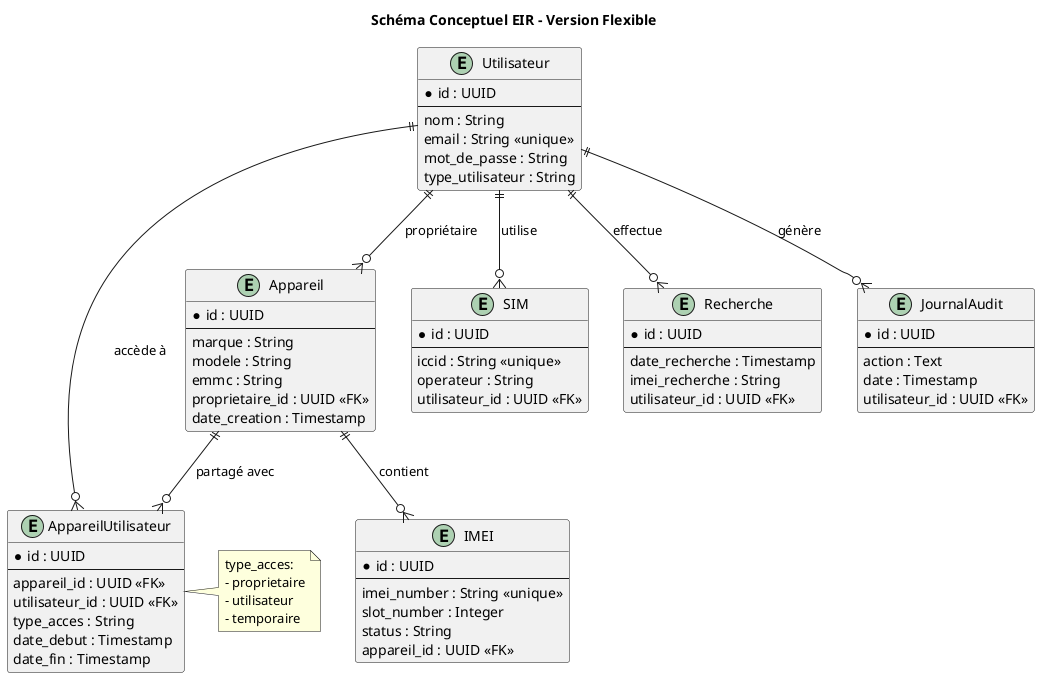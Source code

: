 @startuml
title Schéma Conceptuel EIR - Version Flexible

entity Utilisateur {
  *id : UUID
  --
  nom : String
  email : String <<unique>>
  mot_de_passe : String
  type_utilisateur : String
}

entity Appareil {
  *id : UUID
  --
  marque : String
  modele : String
  emmc : String
  proprietaire_id : UUID <<FK>>
  date_creation : Timestamp
}

entity IMEI {
  *id : UUID
  --
  imei_number : String <<unique>>
  slot_number : Integer
  status : String
  appareil_id : UUID <<FK>>
}

' Table de liaison pour partage d'appareils
entity AppareilUtilisateur {
  *id : UUID
  --
  appareil_id : UUID <<FK>>
  utilisateur_id : UUID <<FK>>
  type_acces : String
  date_debut : Timestamp
  date_fin : Timestamp
}

entity SIM {
  *id : UUID
  --
  iccid : String <<unique>>
  operateur : String
  utilisateur_id : UUID <<FK>>
}

entity Recherche {
  *id : UUID
  --
  date_recherche : Timestamp
  imei_recherche : String
  utilisateur_id : UUID <<FK>>
}

entity JournalAudit {
  *id : UUID
  --
  action : Text
  date : Timestamp
  utilisateur_id : UUID <<FK>>
}

' Relations
Utilisateur ||--o{ Appareil : "propriétaire"
Appareil ||--o{ IMEI : "contient"
Appareil ||--o{ AppareilUtilisateur : "partagé avec"
Utilisateur ||--o{ AppareilUtilisateur : "accède à"
Utilisateur ||--o{ SIM : "utilise"
Utilisateur ||--o{ Recherche : "effectue"
Utilisateur ||--o{ JournalAudit : "génère"

note right of AppareilUtilisateur : type_acces:\n- proprietaire\n- utilisateur\n- temporaire

@enduml